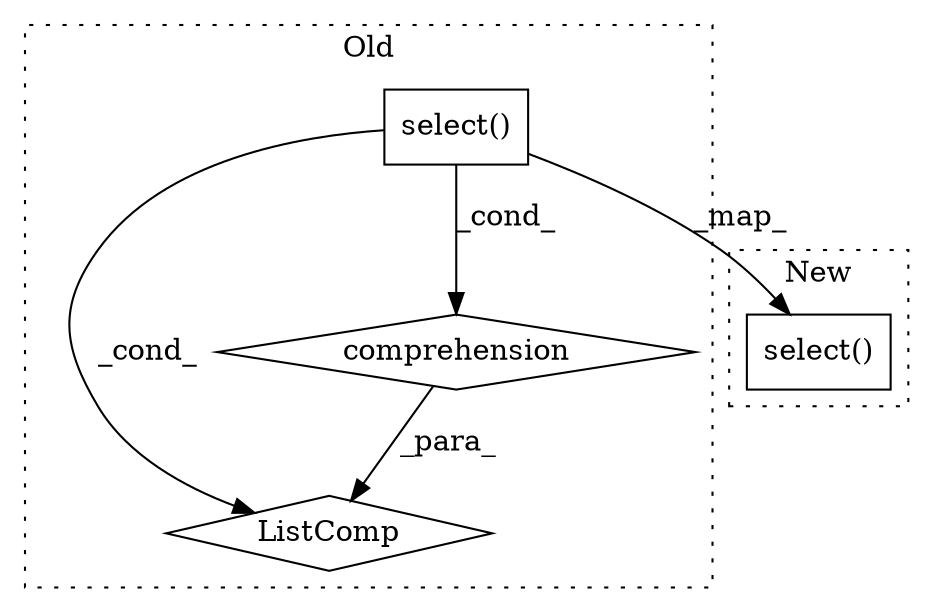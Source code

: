digraph G {
subgraph cluster0 {
1 [label="select()" a="75" s="1298" l="16" shape="box"];
3 [label="ListComp" a="106" s="1263" l="52" shape="diamond"];
4 [label="comprehension" a="45" s="1287" l="3" shape="diamond"];
label = "Old";
style="dotted";
}
subgraph cluster1 {
2 [label="select()" a="75" s="1269" l="16" shape="box"];
label = "New";
style="dotted";
}
1 -> 2 [label="_map_"];
1 -> 3 [label="_cond_"];
1 -> 4 [label="_cond_"];
4 -> 3 [label="_para_"];
}